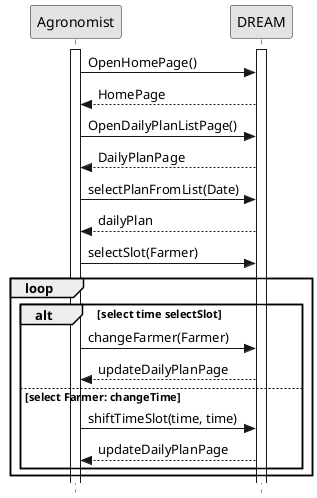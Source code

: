 @startuml
skinparam style strictuml
skinparam monochrome true

Activate Agronomist
Activate DREAM

Agronomist->DREAM : OpenHomePage()

Agronomist<--DREAM: HomePage


Agronomist->DREAM : OpenDailyPlanListPage()

Agronomist<--DREAM: DailyPlanPage

Agronomist->DREAM: selectPlanFromList(Date)
DREAM-->Agronomist: dailyPlan

Agronomist->DREAM: selectSlot(Farmer)

loop 
alt select time selectSlot

Agronomist->DREAM: changeFarmer(Farmer)
DREAM-->Agronomist: updateDailyPlanPage

else select Farmer: changeTime

Agronomist->DREAM: shiftTimeSlot(time, time)
DREAM-->Agronomist: updateDailyPlanPage

end
end

@enduml